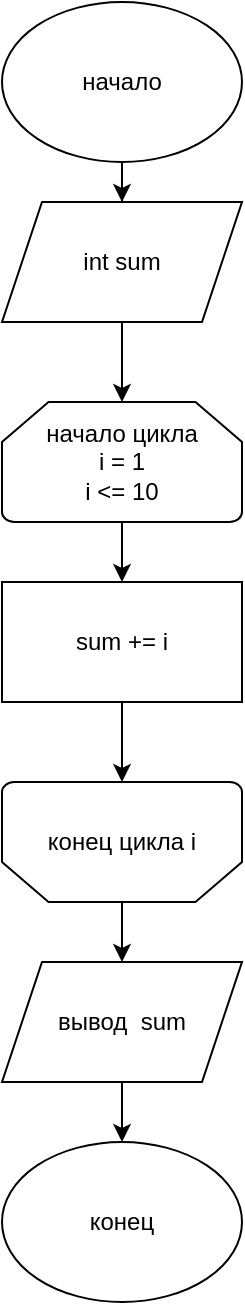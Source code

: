 <mxfile version="13.9.9" type="device"><diagram id="gf3wpOeWFRx0-X2ACbd6" name="Страница 1"><mxGraphModel dx="1086" dy="970" grid="1" gridSize="10" guides="1" tooltips="1" connect="1" arrows="1" fold="1" page="1" pageScale="1" pageWidth="827" pageHeight="1169" math="0" shadow="0"><root><mxCell id="0"/><mxCell id="1" parent="0"/><mxCell id="-OkouBY0BMbMWXGL4NXC-3" value="" style="edgeStyle=orthogonalEdgeStyle;rounded=0;orthogonalLoop=1;jettySize=auto;html=1;" edge="1" parent="1" source="-OkouBY0BMbMWXGL4NXC-4"><mxGeometry relative="1" as="geometry"><mxPoint x="380" y="240" as="targetPoint"/></mxGeometry></mxCell><mxCell id="-OkouBY0BMbMWXGL4NXC-1" value="начало" style="ellipse;whiteSpace=wrap;html=1;" vertex="1" parent="1"><mxGeometry x="320" y="40" width="120" height="80" as="geometry"/></mxCell><mxCell id="-OkouBY0BMbMWXGL4NXC-21" value="" style="edgeStyle=orthogonalEdgeStyle;rounded=0;orthogonalLoop=1;jettySize=auto;html=1;" edge="1" parent="1" source="-OkouBY0BMbMWXGL4NXC-8" target="-OkouBY0BMbMWXGL4NXC-20"><mxGeometry relative="1" as="geometry"/></mxCell><mxCell id="-OkouBY0BMbMWXGL4NXC-8" value="sum += i" style="whiteSpace=wrap;html=1;" vertex="1" parent="1"><mxGeometry x="320" y="330" width="120" height="60" as="geometry"/></mxCell><mxCell id="-OkouBY0BMbMWXGL4NXC-14" value="" style="edgeStyle=orthogonalEdgeStyle;rounded=0;orthogonalLoop=1;jettySize=auto;html=1;" edge="1" parent="1" source="-OkouBY0BMbMWXGL4NXC-11" target="-OkouBY0BMbMWXGL4NXC-8"><mxGeometry relative="1" as="geometry"/></mxCell><mxCell id="-OkouBY0BMbMWXGL4NXC-11" value="начало цикла&lt;br&gt;i = 1&lt;br&gt;i &amp;lt;= 10" style="strokeWidth=1;html=1;shape=mxgraph.flowchart.loop_limit;whiteSpace=wrap;labelBackgroundColor=none;labelBorderColor=none;verticalAlign=middle;horizontal=1;" vertex="1" parent="1"><mxGeometry x="320" y="240" width="120" height="60" as="geometry"/></mxCell><mxCell id="-OkouBY0BMbMWXGL4NXC-4" value="int sum" style="shape=parallelogram;perimeter=parallelogramPerimeter;whiteSpace=wrap;html=1;fixedSize=1;" vertex="1" parent="1"><mxGeometry x="320" y="140" width="120" height="60" as="geometry"/></mxCell><mxCell id="-OkouBY0BMbMWXGL4NXC-12" value="" style="edgeStyle=orthogonalEdgeStyle;rounded=0;orthogonalLoop=1;jettySize=auto;html=1;" edge="1" parent="1" source="-OkouBY0BMbMWXGL4NXC-1" target="-OkouBY0BMbMWXGL4NXC-4"><mxGeometry relative="1" as="geometry"><mxPoint x="380" y="120" as="sourcePoint"/><mxPoint x="380" y="240" as="targetPoint"/></mxGeometry></mxCell><mxCell id="-OkouBY0BMbMWXGL4NXC-25" value="" style="edgeStyle=orthogonalEdgeStyle;rounded=0;orthogonalLoop=1;jettySize=auto;html=1;" edge="1" parent="1" source="-OkouBY0BMbMWXGL4NXC-17" target="-OkouBY0BMbMWXGL4NXC-24"><mxGeometry relative="1" as="geometry"/></mxCell><mxCell id="-OkouBY0BMbMWXGL4NXC-17" value="вывод&amp;nbsp; sum" style="shape=parallelogram;perimeter=parallelogramPerimeter;whiteSpace=wrap;html=1;fixedSize=1;strokeWidth=1;" vertex="1" parent="1"><mxGeometry x="320" y="520" width="120" height="60" as="geometry"/></mxCell><mxCell id="-OkouBY0BMbMWXGL4NXC-22" value="" style="edgeStyle=orthogonalEdgeStyle;rounded=0;orthogonalLoop=1;jettySize=auto;html=1;" edge="1" parent="1" source="-OkouBY0BMbMWXGL4NXC-20" target="-OkouBY0BMbMWXGL4NXC-17"><mxGeometry relative="1" as="geometry"/></mxCell><mxCell id="-OkouBY0BMbMWXGL4NXC-20" value="конец цикла i" style="strokeWidth=1;shape=mxgraph.flowchart.loop_limit;whiteSpace=wrap;rotation=0;horizontal=1;html=1;direction=west;flipV=0;" vertex="1" parent="1"><mxGeometry x="320" y="430" width="120" height="60" as="geometry"/></mxCell><mxCell id="-OkouBY0BMbMWXGL4NXC-24" value="конец" style="ellipse;whiteSpace=wrap;html=1;strokeWidth=1;" vertex="1" parent="1"><mxGeometry x="320" y="610" width="120" height="80" as="geometry"/></mxCell></root></mxGraphModel></diagram></mxfile>